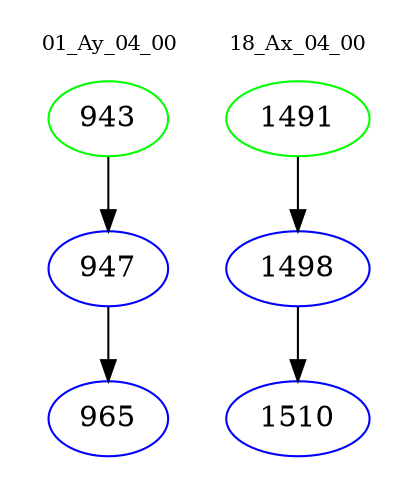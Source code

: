 digraph{
subgraph cluster_0 {
color = white
label = "01_Ay_04_00";
fontsize=10;
T0_943 [label="943", color="green"]
T0_943 -> T0_947 [color="black"]
T0_947 [label="947", color="blue"]
T0_947 -> T0_965 [color="black"]
T0_965 [label="965", color="blue"]
}
subgraph cluster_1 {
color = white
label = "18_Ax_04_00";
fontsize=10;
T1_1491 [label="1491", color="green"]
T1_1491 -> T1_1498 [color="black"]
T1_1498 [label="1498", color="blue"]
T1_1498 -> T1_1510 [color="black"]
T1_1510 [label="1510", color="blue"]
}
}
